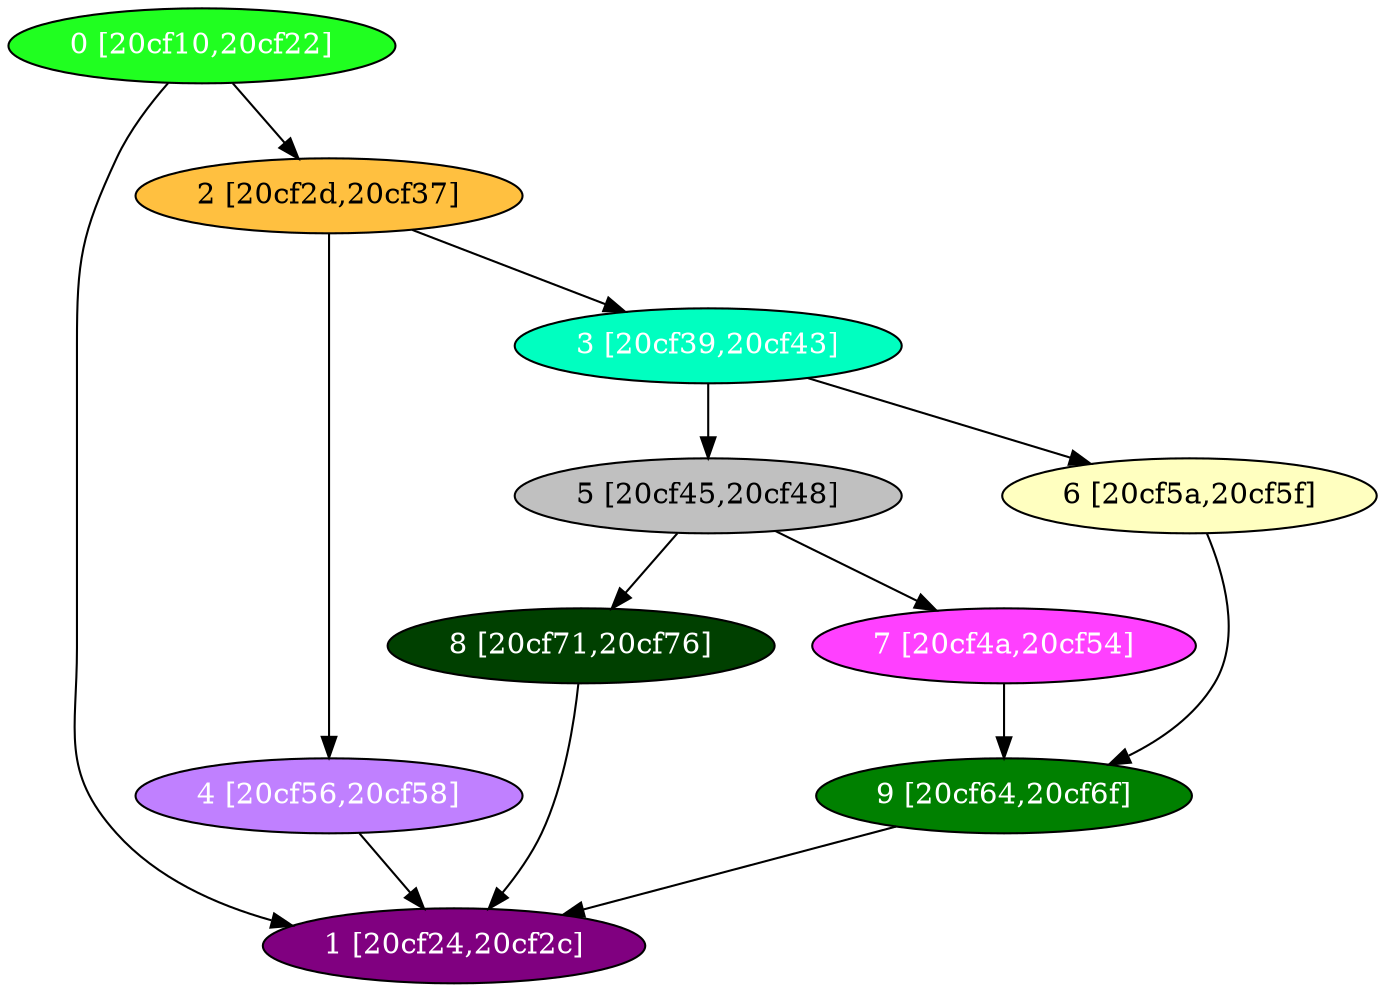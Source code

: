 diGraph libnss3{
	libnss3_0  [style=filled fillcolor="#20FF20" fontcolor="#ffffff" shape=oval label="0 [20cf10,20cf22]"]
	libnss3_1  [style=filled fillcolor="#800080" fontcolor="#ffffff" shape=oval label="1 [20cf24,20cf2c]"]
	libnss3_2  [style=filled fillcolor="#FFC040" fontcolor="#000000" shape=oval label="2 [20cf2d,20cf37]"]
	libnss3_3  [style=filled fillcolor="#00FFC0" fontcolor="#ffffff" shape=oval label="3 [20cf39,20cf43]"]
	libnss3_4  [style=filled fillcolor="#C080FF" fontcolor="#ffffff" shape=oval label="4 [20cf56,20cf58]"]
	libnss3_5  [style=filled fillcolor="#C0C0C0" fontcolor="#000000" shape=oval label="5 [20cf45,20cf48]"]
	libnss3_6  [style=filled fillcolor="#FFFFC0" fontcolor="#000000" shape=oval label="6 [20cf5a,20cf5f]"]
	libnss3_7  [style=filled fillcolor="#FF40FF" fontcolor="#ffffff" shape=oval label="7 [20cf4a,20cf54]"]
	libnss3_8  [style=filled fillcolor="#004000" fontcolor="#ffffff" shape=oval label="8 [20cf71,20cf76]"]
	libnss3_9  [style=filled fillcolor="#008000" fontcolor="#ffffff" shape=oval label="9 [20cf64,20cf6f]"]

	libnss3_0 -> libnss3_1
	libnss3_0 -> libnss3_2
	libnss3_2 -> libnss3_3
	libnss3_2 -> libnss3_4
	libnss3_3 -> libnss3_5
	libnss3_3 -> libnss3_6
	libnss3_4 -> libnss3_1
	libnss3_5 -> libnss3_7
	libnss3_5 -> libnss3_8
	libnss3_6 -> libnss3_9
	libnss3_7 -> libnss3_9
	libnss3_8 -> libnss3_1
	libnss3_9 -> libnss3_1
}
